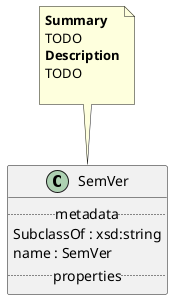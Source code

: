 @startuml
class SemVer {
.. metadata ..
    SubclassOf : xsd:string
    name : SemVer
.. properties ..
}
note top of SemVer
<b>Summary</b>
TODO
<b>Description</b>
TODO

end note
@enduml
